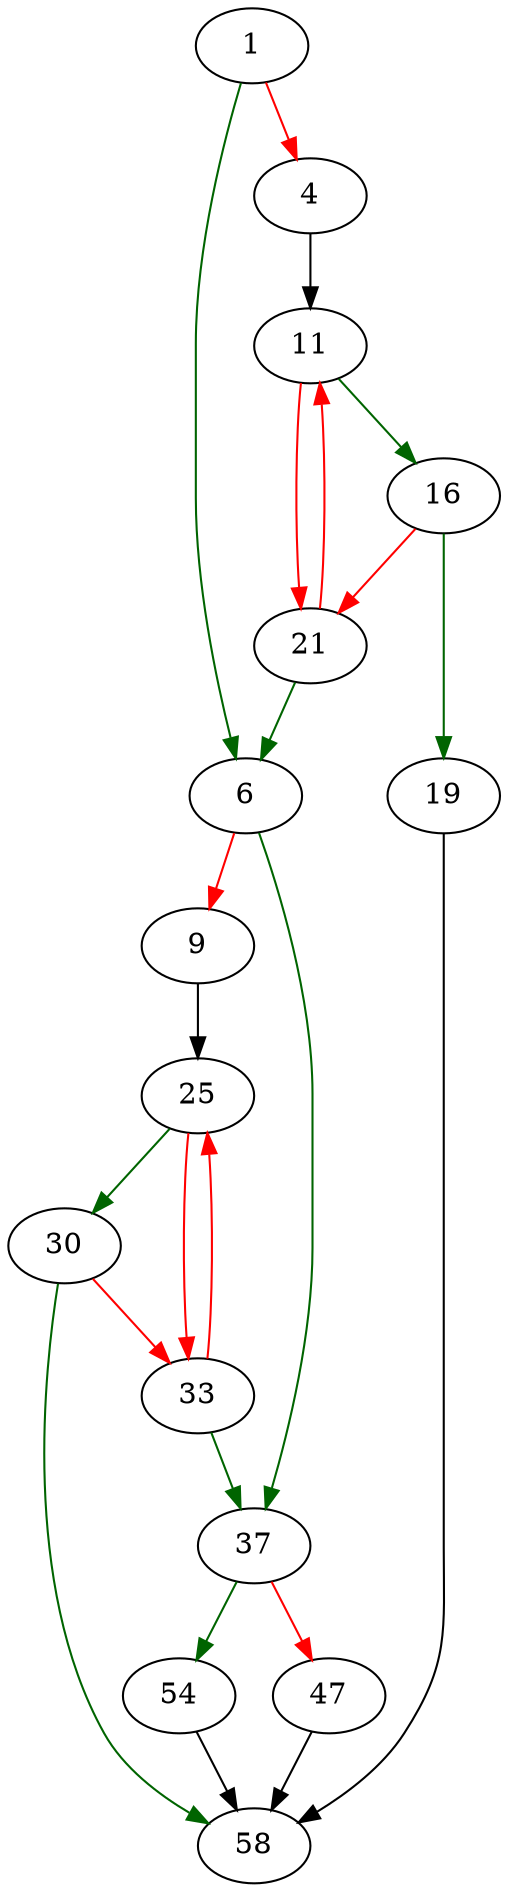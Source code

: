 strict digraph "getuidbyname" {
	// Node definitions.
	1 [entry=true];
	6;
	4;
	11;
	37;
	9;
	25;
	16;
	21;
	19;
	58;
	30;
	33;
	54;
	47;

	// Edge definitions.
	1 -> 6 [
		color=darkgreen
		cond=true
	];
	1 -> 4 [
		color=red
		cond=false
	];
	6 -> 37 [
		color=darkgreen
		cond=true
	];
	6 -> 9 [
		color=red
		cond=false
	];
	4 -> 11;
	11 -> 16 [
		color=darkgreen
		cond=true
	];
	11 -> 21 [
		color=red
		cond=false
	];
	37 -> 54 [
		color=darkgreen
		cond=true
	];
	37 -> 47 [
		color=red
		cond=false
	];
	9 -> 25;
	25 -> 30 [
		color=darkgreen
		cond=true
	];
	25 -> 33 [
		color=red
		cond=false
	];
	16 -> 21 [
		color=red
		cond=false
	];
	16 -> 19 [
		color=darkgreen
		cond=true
	];
	21 -> 6 [
		color=darkgreen
		cond=true
	];
	21 -> 11 [
		color=red
		cond=false
	];
	19 -> 58;
	30 -> 58 [
		color=darkgreen
		cond=true
	];
	30 -> 33 [
		color=red
		cond=false
	];
	33 -> 37 [
		color=darkgreen
		cond=true
	];
	33 -> 25 [
		color=red
		cond=false
	];
	54 -> 58;
	47 -> 58;
}